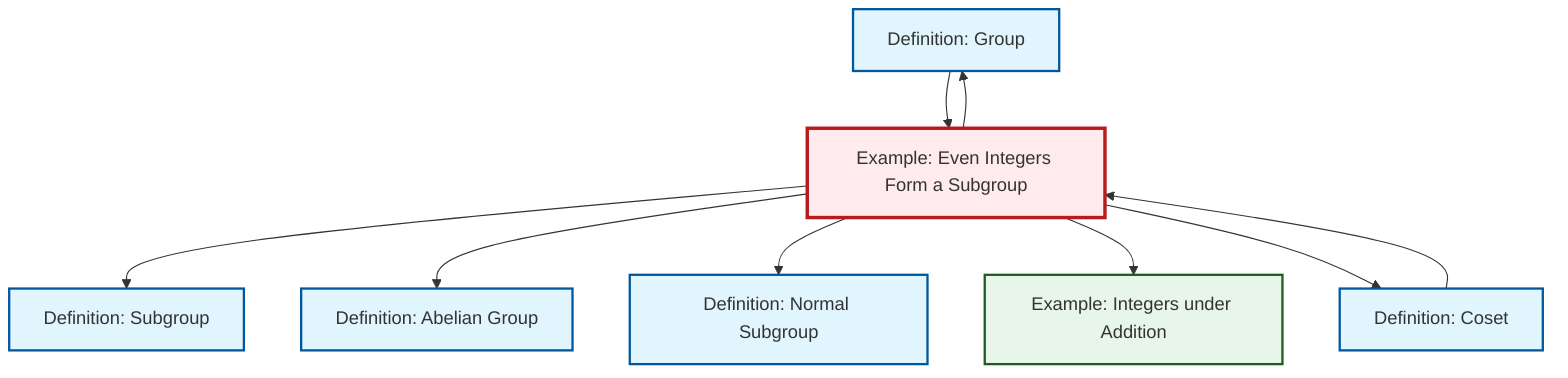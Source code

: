 graph TD
    classDef definition fill:#e1f5fe,stroke:#01579b,stroke-width:2px
    classDef theorem fill:#f3e5f5,stroke:#4a148c,stroke-width:2px
    classDef axiom fill:#fff3e0,stroke:#e65100,stroke-width:2px
    classDef example fill:#e8f5e9,stroke:#1b5e20,stroke-width:2px
    classDef current fill:#ffebee,stroke:#b71c1c,stroke-width:3px
    def-group["Definition: Group"]:::definition
    def-abelian-group["Definition: Abelian Group"]:::definition
    def-normal-subgroup["Definition: Normal Subgroup"]:::definition
    def-subgroup["Definition: Subgroup"]:::definition
    ex-integers-addition["Example: Integers under Addition"]:::example
    ex-even-integers-subgroup["Example: Even Integers Form a Subgroup"]:::example
    def-coset["Definition: Coset"]:::definition
    ex-even-integers-subgroup --> def-subgroup
    ex-even-integers-subgroup --> def-group
    ex-even-integers-subgroup --> def-abelian-group
    ex-even-integers-subgroup --> def-normal-subgroup
    ex-even-integers-subgroup --> ex-integers-addition
    def-coset --> ex-even-integers-subgroup
    ex-even-integers-subgroup --> def-coset
    def-group --> ex-even-integers-subgroup
    class ex-even-integers-subgroup current
